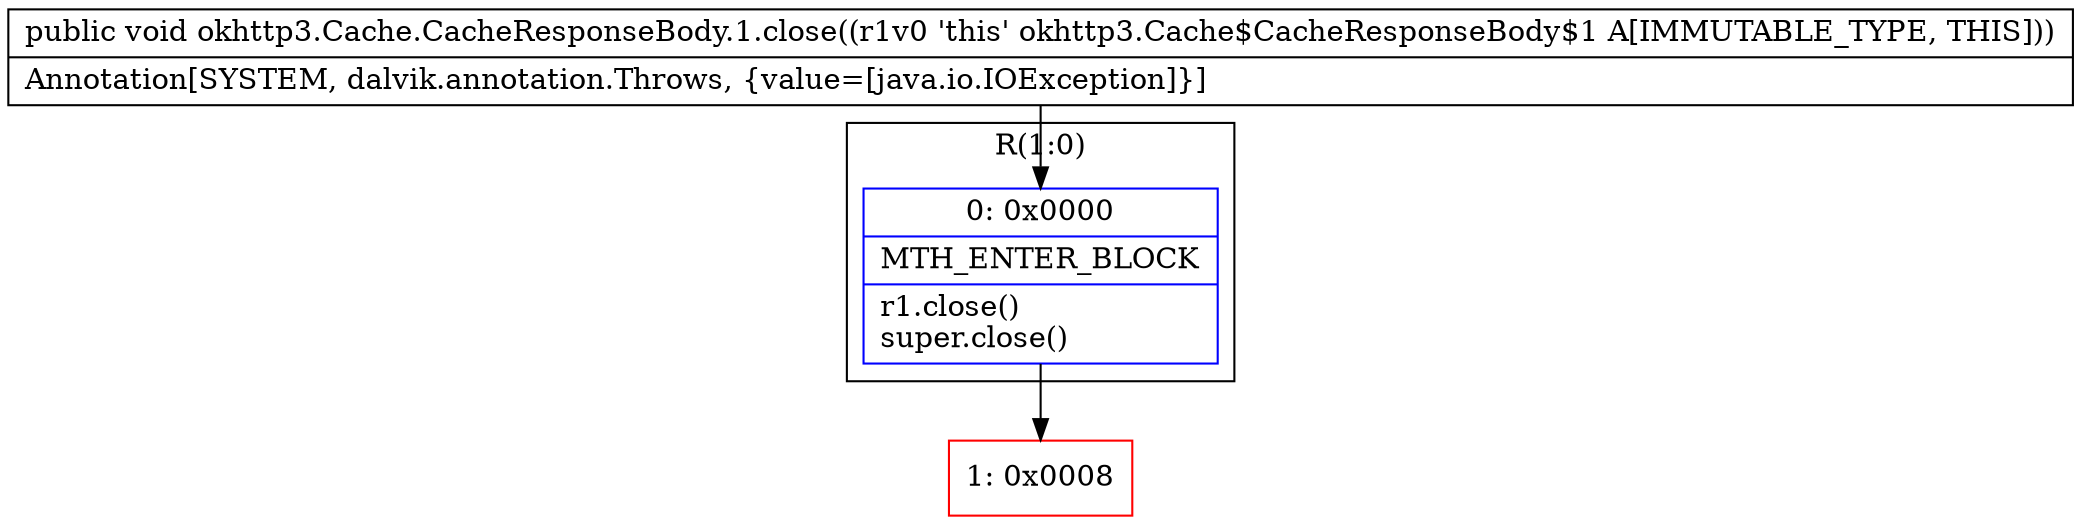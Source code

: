 digraph "CFG forokhttp3.Cache.CacheResponseBody.1.close()V" {
subgraph cluster_Region_579522299 {
label = "R(1:0)";
node [shape=record,color=blue];
Node_0 [shape=record,label="{0\:\ 0x0000|MTH_ENTER_BLOCK\l|r1.close()\lsuper.close()\l}"];
}
Node_1 [shape=record,color=red,label="{1\:\ 0x0008}"];
MethodNode[shape=record,label="{public void okhttp3.Cache.CacheResponseBody.1.close((r1v0 'this' okhttp3.Cache$CacheResponseBody$1 A[IMMUTABLE_TYPE, THIS]))  | Annotation[SYSTEM, dalvik.annotation.Throws, \{value=[java.io.IOException]\}]\l}"];
MethodNode -> Node_0;
Node_0 -> Node_1;
}

